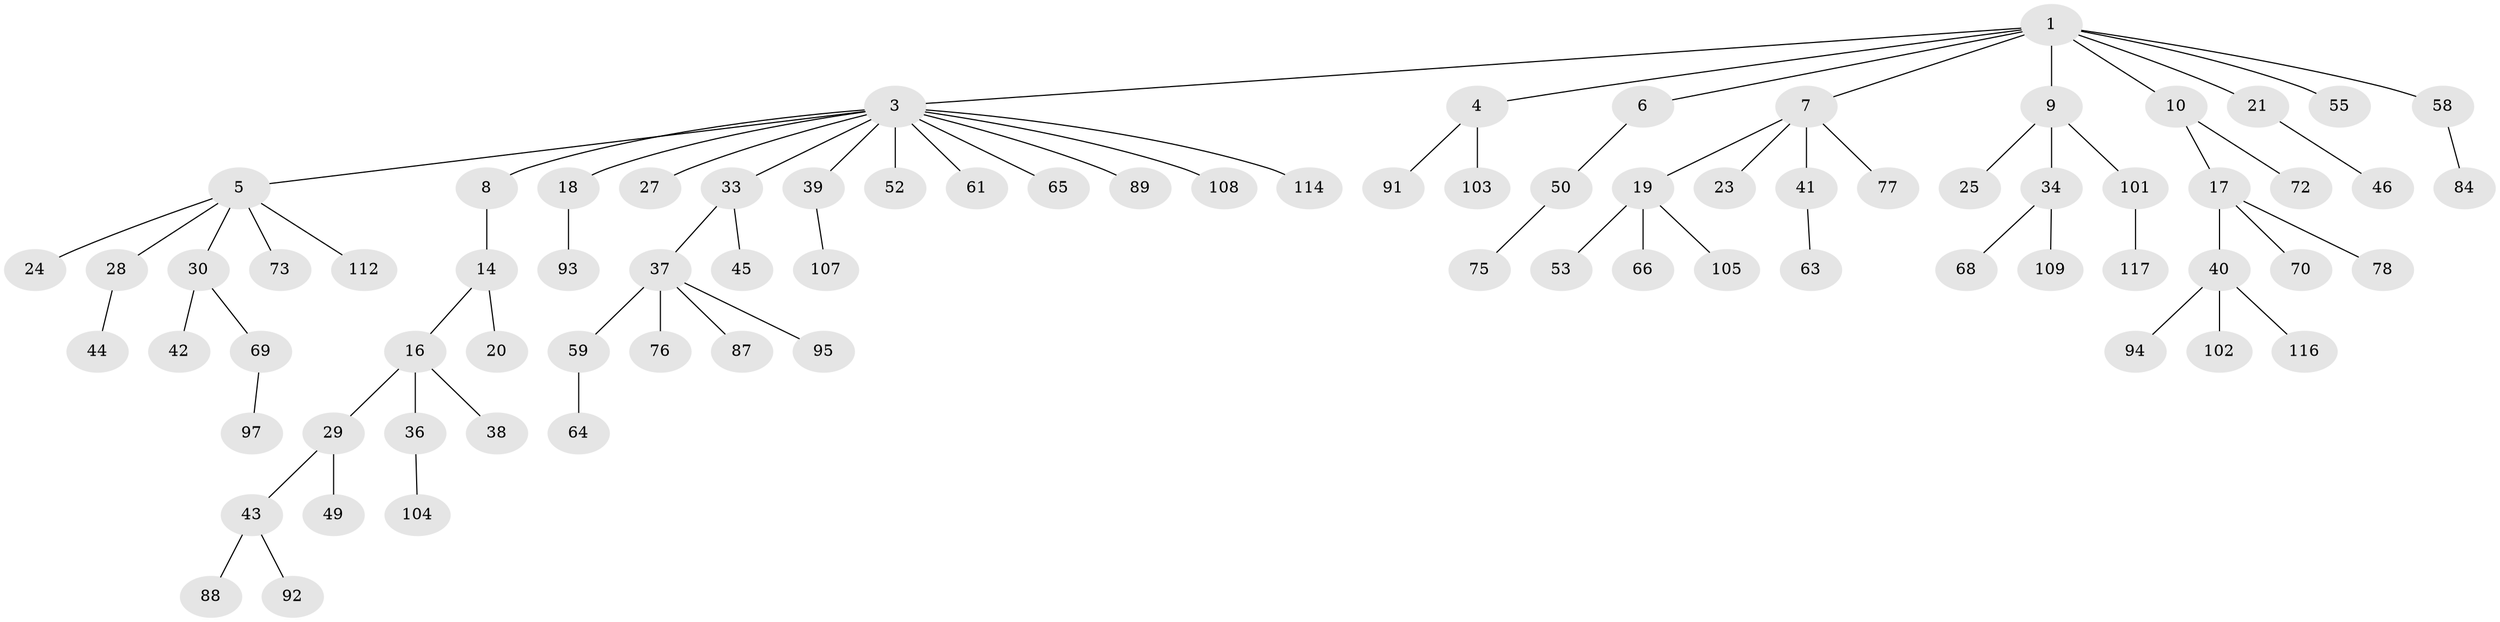 // original degree distribution, {3: 0.11965811965811966, 8: 0.008547008547008548, 10: 0.008547008547008548, 5: 0.06837606837606838, 2: 0.23076923076923078, 1: 0.5299145299145299, 4: 0.03418803418803419}
// Generated by graph-tools (version 1.1) at 2025/42/03/06/25 10:42:02]
// undirected, 79 vertices, 78 edges
graph export_dot {
graph [start="1"]
  node [color=gray90,style=filled];
  1 [super="+2"];
  3 [super="+15"];
  4 [super="+22"];
  5 [super="+26"];
  6 [super="+60"];
  7 [super="+11"];
  8;
  9 [super="+12"];
  10 [super="+13"];
  14 [super="+85"];
  16 [super="+81"];
  17 [super="+86"];
  18 [super="+79"];
  19 [super="+32"];
  20;
  21 [super="+62"];
  23 [super="+71"];
  24 [super="+31"];
  25;
  27 [super="+51"];
  28 [super="+74"];
  29;
  30 [super="+48"];
  33;
  34 [super="+35"];
  36;
  37 [super="+67"];
  38 [super="+54"];
  39 [super="+110"];
  40 [super="+57"];
  41 [super="+47"];
  42;
  43 [super="+56"];
  44 [super="+113"];
  45 [super="+106"];
  46 [super="+100"];
  49;
  50 [super="+98"];
  52;
  53;
  55;
  58 [super="+83"];
  59 [super="+111"];
  61;
  63 [super="+82"];
  64;
  65;
  66;
  68;
  69 [super="+96"];
  70;
  72;
  73 [super="+80"];
  75;
  76 [super="+115"];
  77 [super="+90"];
  78;
  84;
  87;
  88;
  89;
  91;
  92 [super="+99"];
  93;
  94;
  95;
  97;
  101;
  102;
  103;
  104;
  105;
  107;
  108;
  109;
  112;
  114;
  116;
  117;
  1 -- 4;
  1 -- 21;
  1 -- 3;
  1 -- 6;
  1 -- 7;
  1 -- 9;
  1 -- 10;
  1 -- 55;
  1 -- 58;
  3 -- 5;
  3 -- 8;
  3 -- 33;
  3 -- 52;
  3 -- 61;
  3 -- 65;
  3 -- 108;
  3 -- 114;
  3 -- 18;
  3 -- 39;
  3 -- 89;
  3 -- 27;
  4 -- 91;
  4 -- 103;
  5 -- 24;
  5 -- 30;
  5 -- 73;
  5 -- 112;
  5 -- 28;
  6 -- 50;
  7 -- 23;
  7 -- 41;
  7 -- 77;
  7 -- 19;
  8 -- 14;
  9 -- 25;
  9 -- 34;
  9 -- 101;
  10 -- 72;
  10 -- 17;
  14 -- 16;
  14 -- 20;
  16 -- 29;
  16 -- 36;
  16 -- 38;
  17 -- 40;
  17 -- 70;
  17 -- 78;
  18 -- 93;
  19 -- 105;
  19 -- 66;
  19 -- 53;
  21 -- 46;
  28 -- 44;
  29 -- 43;
  29 -- 49;
  30 -- 42;
  30 -- 69;
  33 -- 37;
  33 -- 45;
  34 -- 68;
  34 -- 109;
  36 -- 104;
  37 -- 59;
  37 -- 87;
  37 -- 95;
  37 -- 76;
  39 -- 107;
  40 -- 94;
  40 -- 102;
  40 -- 116;
  41 -- 63;
  43 -- 88;
  43 -- 92;
  50 -- 75;
  58 -- 84;
  59 -- 64;
  69 -- 97;
  101 -- 117;
}
